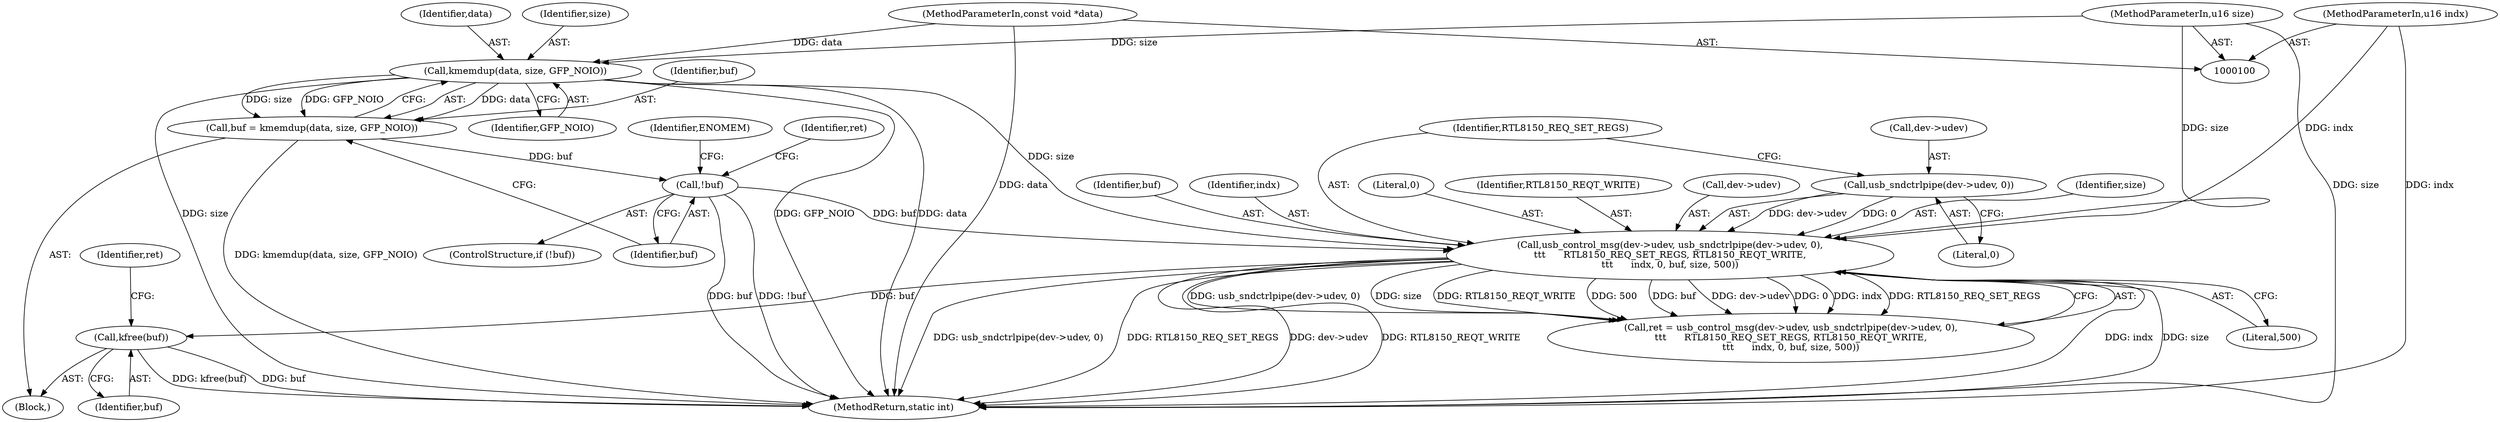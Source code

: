 digraph "0_linux_7926aff5c57b577ab0f43364ff0c59d968f6a414_0@API" {
"1000138" [label="(Call,kfree(buf))"];
"1000122" [label="(Call,usb_control_msg(dev->udev, usb_sndctrlpipe(dev->udev, 0),\n\t\t\t      RTL8150_REQ_SET_REGS, RTL8150_REQT_WRITE,\n\t\t\t      indx, 0, buf, size, 500))"];
"1000126" [label="(Call,usb_sndctrlpipe(dev->udev, 0))"];
"1000102" [label="(MethodParameterIn,u16 indx)"];
"1000115" [label="(Call,!buf)"];
"1000108" [label="(Call,buf = kmemdup(data, size, GFP_NOIO))"];
"1000110" [label="(Call,kmemdup(data, size, GFP_NOIO))"];
"1000104" [label="(MethodParameterIn,const void *data)"];
"1000103" [label="(MethodParameterIn,u16 size)"];
"1000139" [label="(Identifier,buf)"];
"1000121" [label="(Identifier,ret)"];
"1000126" [label="(Call,usb_sndctrlpipe(dev->udev, 0))"];
"1000122" [label="(Call,usb_control_msg(dev->udev, usb_sndctrlpipe(dev->udev, 0),\n\t\t\t      RTL8150_REQ_SET_REGS, RTL8150_REQT_WRITE,\n\t\t\t      indx, 0, buf, size, 500))"];
"1000130" [label="(Literal,0)"];
"1000137" [label="(Literal,500)"];
"1000104" [label="(MethodParameterIn,const void *data)"];
"1000111" [label="(Identifier,data)"];
"1000141" [label="(Identifier,ret)"];
"1000109" [label="(Identifier,buf)"];
"1000110" [label="(Call,kmemdup(data, size, GFP_NOIO))"];
"1000113" [label="(Identifier,GFP_NOIO)"];
"1000120" [label="(Call,ret = usb_control_msg(dev->udev, usb_sndctrlpipe(dev->udev, 0),\n\t\t\t      RTL8150_REQ_SET_REGS, RTL8150_REQT_WRITE,\n\t\t\t      indx, 0, buf, size, 500))"];
"1000142" [label="(MethodReturn,static int)"];
"1000119" [label="(Identifier,ENOMEM)"];
"1000136" [label="(Identifier,size)"];
"1000138" [label="(Call,kfree(buf))"];
"1000135" [label="(Identifier,buf)"];
"1000108" [label="(Call,buf = kmemdup(data, size, GFP_NOIO))"];
"1000133" [label="(Identifier,indx)"];
"1000131" [label="(Identifier,RTL8150_REQ_SET_REGS)"];
"1000127" [label="(Call,dev->udev)"];
"1000112" [label="(Identifier,size)"];
"1000103" [label="(MethodParameterIn,u16 size)"];
"1000102" [label="(MethodParameterIn,u16 indx)"];
"1000116" [label="(Identifier,buf)"];
"1000115" [label="(Call,!buf)"];
"1000134" [label="(Literal,0)"];
"1000132" [label="(Identifier,RTL8150_REQT_WRITE)"];
"1000114" [label="(ControlStructure,if (!buf))"];
"1000105" [label="(Block,)"];
"1000123" [label="(Call,dev->udev)"];
"1000138" -> "1000105"  [label="AST: "];
"1000138" -> "1000139"  [label="CFG: "];
"1000139" -> "1000138"  [label="AST: "];
"1000141" -> "1000138"  [label="CFG: "];
"1000138" -> "1000142"  [label="DDG: kfree(buf)"];
"1000138" -> "1000142"  [label="DDG: buf"];
"1000122" -> "1000138"  [label="DDG: buf"];
"1000122" -> "1000120"  [label="AST: "];
"1000122" -> "1000137"  [label="CFG: "];
"1000123" -> "1000122"  [label="AST: "];
"1000126" -> "1000122"  [label="AST: "];
"1000131" -> "1000122"  [label="AST: "];
"1000132" -> "1000122"  [label="AST: "];
"1000133" -> "1000122"  [label="AST: "];
"1000134" -> "1000122"  [label="AST: "];
"1000135" -> "1000122"  [label="AST: "];
"1000136" -> "1000122"  [label="AST: "];
"1000137" -> "1000122"  [label="AST: "];
"1000120" -> "1000122"  [label="CFG: "];
"1000122" -> "1000142"  [label="DDG: usb_sndctrlpipe(dev->udev, 0)"];
"1000122" -> "1000142"  [label="DDG: RTL8150_REQ_SET_REGS"];
"1000122" -> "1000142"  [label="DDG: dev->udev"];
"1000122" -> "1000142"  [label="DDG: RTL8150_REQT_WRITE"];
"1000122" -> "1000142"  [label="DDG: indx"];
"1000122" -> "1000142"  [label="DDG: size"];
"1000122" -> "1000120"  [label="DDG: usb_sndctrlpipe(dev->udev, 0)"];
"1000122" -> "1000120"  [label="DDG: size"];
"1000122" -> "1000120"  [label="DDG: RTL8150_REQT_WRITE"];
"1000122" -> "1000120"  [label="DDG: 500"];
"1000122" -> "1000120"  [label="DDG: buf"];
"1000122" -> "1000120"  [label="DDG: dev->udev"];
"1000122" -> "1000120"  [label="DDG: 0"];
"1000122" -> "1000120"  [label="DDG: indx"];
"1000122" -> "1000120"  [label="DDG: RTL8150_REQ_SET_REGS"];
"1000126" -> "1000122"  [label="DDG: dev->udev"];
"1000126" -> "1000122"  [label="DDG: 0"];
"1000102" -> "1000122"  [label="DDG: indx"];
"1000115" -> "1000122"  [label="DDG: buf"];
"1000110" -> "1000122"  [label="DDG: size"];
"1000103" -> "1000122"  [label="DDG: size"];
"1000126" -> "1000130"  [label="CFG: "];
"1000127" -> "1000126"  [label="AST: "];
"1000130" -> "1000126"  [label="AST: "];
"1000131" -> "1000126"  [label="CFG: "];
"1000102" -> "1000100"  [label="AST: "];
"1000102" -> "1000142"  [label="DDG: indx"];
"1000115" -> "1000114"  [label="AST: "];
"1000115" -> "1000116"  [label="CFG: "];
"1000116" -> "1000115"  [label="AST: "];
"1000119" -> "1000115"  [label="CFG: "];
"1000121" -> "1000115"  [label="CFG: "];
"1000115" -> "1000142"  [label="DDG: !buf"];
"1000115" -> "1000142"  [label="DDG: buf"];
"1000108" -> "1000115"  [label="DDG: buf"];
"1000108" -> "1000105"  [label="AST: "];
"1000108" -> "1000110"  [label="CFG: "];
"1000109" -> "1000108"  [label="AST: "];
"1000110" -> "1000108"  [label="AST: "];
"1000116" -> "1000108"  [label="CFG: "];
"1000108" -> "1000142"  [label="DDG: kmemdup(data, size, GFP_NOIO)"];
"1000110" -> "1000108"  [label="DDG: data"];
"1000110" -> "1000108"  [label="DDG: size"];
"1000110" -> "1000108"  [label="DDG: GFP_NOIO"];
"1000110" -> "1000113"  [label="CFG: "];
"1000111" -> "1000110"  [label="AST: "];
"1000112" -> "1000110"  [label="AST: "];
"1000113" -> "1000110"  [label="AST: "];
"1000110" -> "1000142"  [label="DDG: size"];
"1000110" -> "1000142"  [label="DDG: GFP_NOIO"];
"1000110" -> "1000142"  [label="DDG: data"];
"1000104" -> "1000110"  [label="DDG: data"];
"1000103" -> "1000110"  [label="DDG: size"];
"1000104" -> "1000100"  [label="AST: "];
"1000104" -> "1000142"  [label="DDG: data"];
"1000103" -> "1000100"  [label="AST: "];
"1000103" -> "1000142"  [label="DDG: size"];
}

